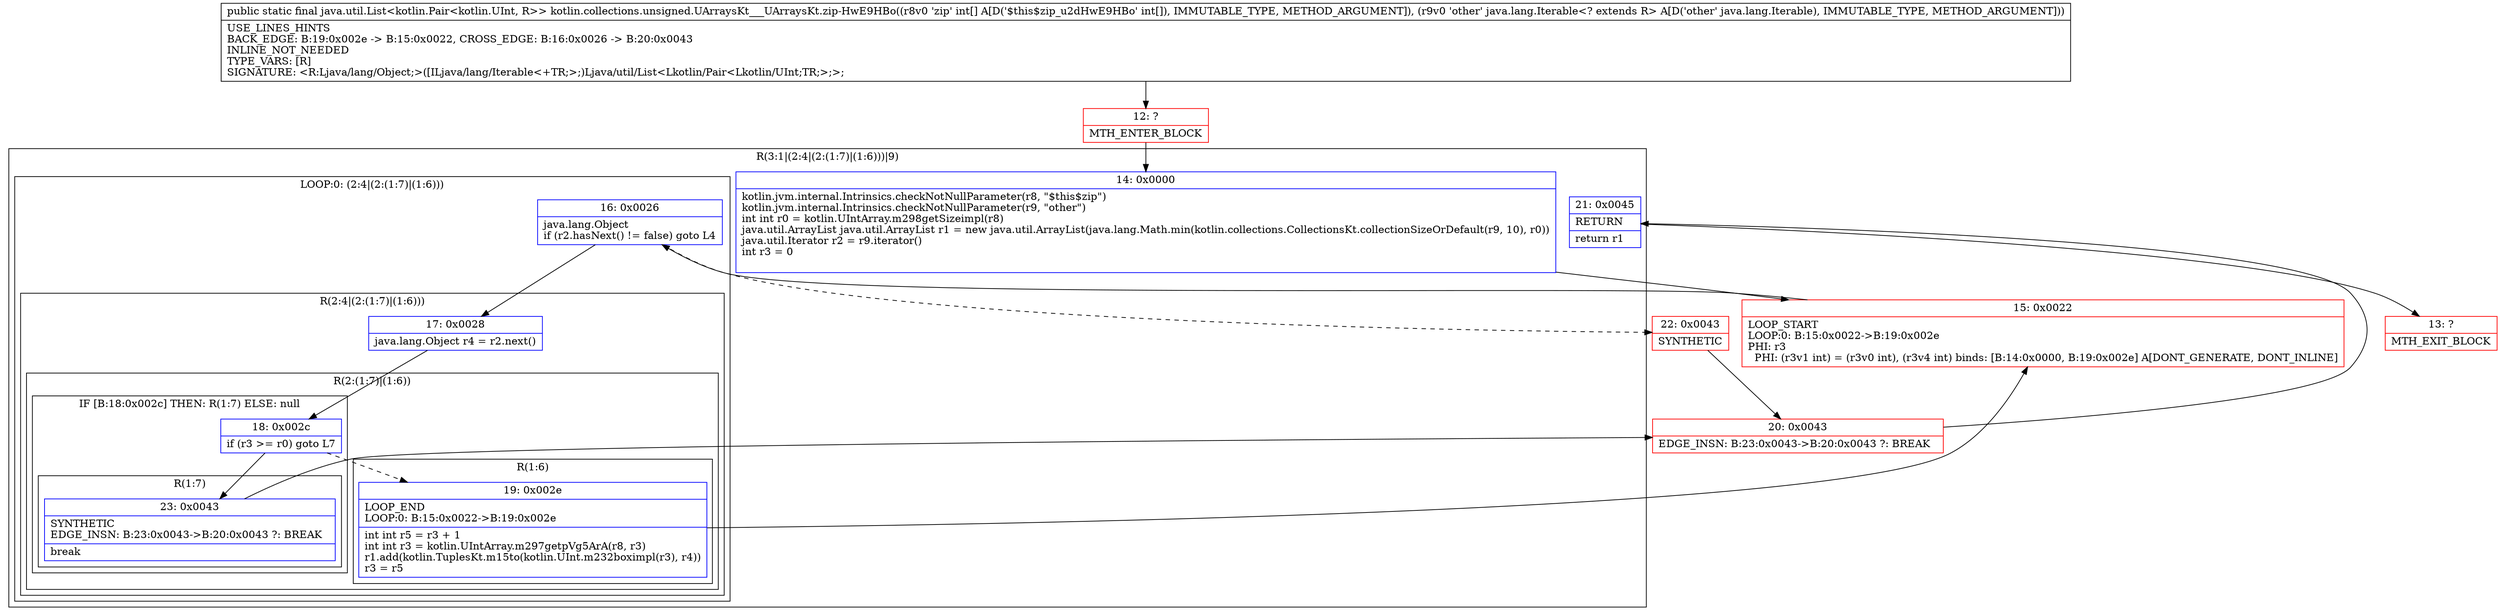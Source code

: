 digraph "CFG forkotlin.collections.unsigned.UArraysKt___UArraysKt.zip\-HwE9HBo([ILjava\/lang\/Iterable;)Ljava\/util\/List;" {
subgraph cluster_Region_2102039155 {
label = "R(3:1|(2:4|(2:(1:7)|(1:6)))|9)";
node [shape=record,color=blue];
Node_14 [shape=record,label="{14\:\ 0x0000|kotlin.jvm.internal.Intrinsics.checkNotNullParameter(r8, \"$this$zip\")\lkotlin.jvm.internal.Intrinsics.checkNotNullParameter(r9, \"other\")\lint int r0 = kotlin.UIntArray.m298getSizeimpl(r8)\ljava.util.ArrayList java.util.ArrayList r1 = new java.util.ArrayList(java.lang.Math.min(kotlin.collections.CollectionsKt.collectionSizeOrDefault(r9, 10), r0))\ljava.util.Iterator r2 = r9.iterator()\lint r3 = 0\l\l}"];
subgraph cluster_LoopRegion_1598769785 {
label = "LOOP:0: (2:4|(2:(1:7)|(1:6)))";
node [shape=record,color=blue];
Node_16 [shape=record,label="{16\:\ 0x0026|java.lang.Object \lif (r2.hasNext() != false) goto L4\l}"];
subgraph cluster_Region_1849328440 {
label = "R(2:4|(2:(1:7)|(1:6)))";
node [shape=record,color=blue];
Node_17 [shape=record,label="{17\:\ 0x0028|java.lang.Object r4 = r2.next()\l}"];
subgraph cluster_Region_2078146275 {
label = "R(2:(1:7)|(1:6))";
node [shape=record,color=blue];
subgraph cluster_IfRegion_1596689003 {
label = "IF [B:18:0x002c] THEN: R(1:7) ELSE: null";
node [shape=record,color=blue];
Node_18 [shape=record,label="{18\:\ 0x002c|if (r3 \>= r0) goto L7\l}"];
subgraph cluster_Region_681879848 {
label = "R(1:7)";
node [shape=record,color=blue];
Node_23 [shape=record,label="{23\:\ 0x0043|SYNTHETIC\lEDGE_INSN: B:23:0x0043\-\>B:20:0x0043 ?: BREAK  \l|break\l}"];
}
}
subgraph cluster_Region_1023105763 {
label = "R(1:6)";
node [shape=record,color=blue];
Node_19 [shape=record,label="{19\:\ 0x002e|LOOP_END\lLOOP:0: B:15:0x0022\-\>B:19:0x002e\l|int int r5 = r3 + 1\lint int r3 = kotlin.UIntArray.m297getpVg5ArA(r8, r3)\lr1.add(kotlin.TuplesKt.m15to(kotlin.UInt.m232boximpl(r3), r4))\lr3 = r5\l}"];
}
}
}
}
Node_21 [shape=record,label="{21\:\ 0x0045|RETURN\l|return r1\l}"];
}
Node_12 [shape=record,color=red,label="{12\:\ ?|MTH_ENTER_BLOCK\l}"];
Node_15 [shape=record,color=red,label="{15\:\ 0x0022|LOOP_START\lLOOP:0: B:15:0x0022\-\>B:19:0x002e\lPHI: r3 \l  PHI: (r3v1 int) = (r3v0 int), (r3v4 int) binds: [B:14:0x0000, B:19:0x002e] A[DONT_GENERATE, DONT_INLINE]\l}"];
Node_20 [shape=record,color=red,label="{20\:\ 0x0043|EDGE_INSN: B:23:0x0043\-\>B:20:0x0043 ?: BREAK  \l}"];
Node_13 [shape=record,color=red,label="{13\:\ ?|MTH_EXIT_BLOCK\l}"];
Node_22 [shape=record,color=red,label="{22\:\ 0x0043|SYNTHETIC\l}"];
MethodNode[shape=record,label="{public static final java.util.List\<kotlin.Pair\<kotlin.UInt, R\>\> kotlin.collections.unsigned.UArraysKt___UArraysKt.zip\-HwE9HBo((r8v0 'zip' int[] A[D('$this$zip_u2dHwE9HBo' int[]), IMMUTABLE_TYPE, METHOD_ARGUMENT]), (r9v0 'other' java.lang.Iterable\<? extends R\> A[D('other' java.lang.Iterable), IMMUTABLE_TYPE, METHOD_ARGUMENT]))  | USE_LINES_HINTS\lBACK_EDGE: B:19:0x002e \-\> B:15:0x0022, CROSS_EDGE: B:16:0x0026 \-\> B:20:0x0043\lINLINE_NOT_NEEDED\lTYPE_VARS: [R]\lSIGNATURE: \<R:Ljava\/lang\/Object;\>([ILjava\/lang\/Iterable\<+TR;\>;)Ljava\/util\/List\<Lkotlin\/Pair\<Lkotlin\/UInt;TR;\>;\>;\l}"];
MethodNode -> Node_12;Node_14 -> Node_15;
Node_16 -> Node_17;
Node_16 -> Node_22[style=dashed];
Node_17 -> Node_18;
Node_18 -> Node_19[style=dashed];
Node_18 -> Node_23;
Node_23 -> Node_20;
Node_19 -> Node_15;
Node_21 -> Node_13;
Node_12 -> Node_14;
Node_15 -> Node_16;
Node_20 -> Node_21;
Node_22 -> Node_20;
}

